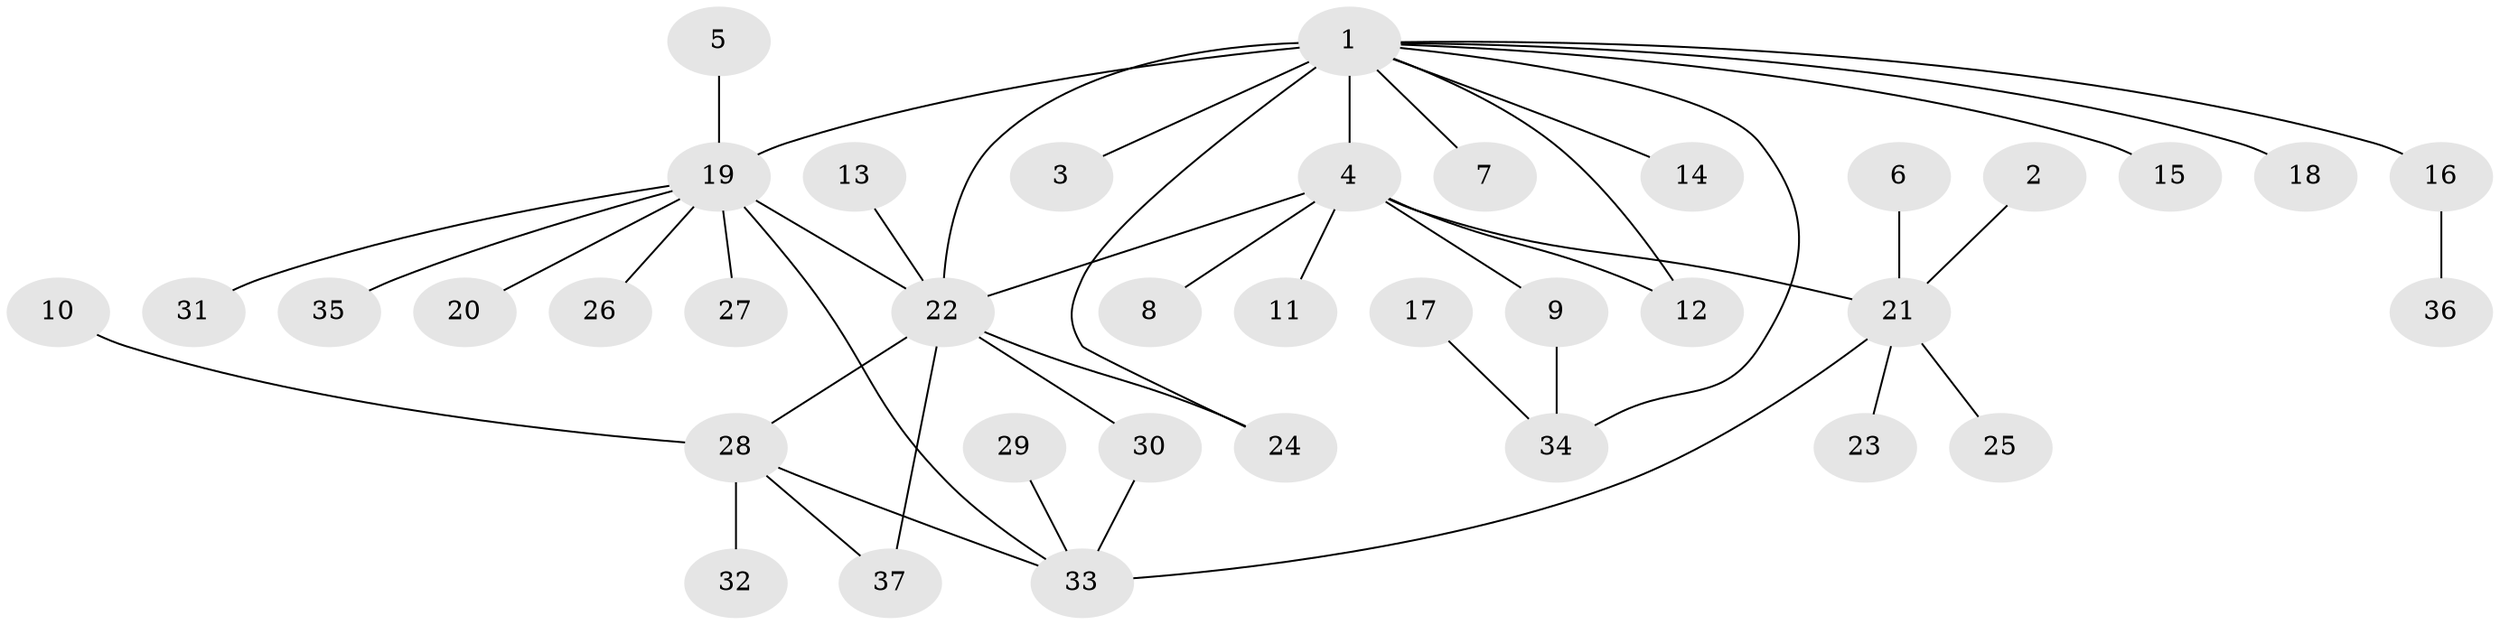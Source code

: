 // original degree distribution, {2: 0.1527777777777778, 13: 0.013888888888888888, 5: 0.041666666666666664, 4: 0.041666666666666664, 9: 0.027777777777777776, 7: 0.027777777777777776, 3: 0.09722222222222222, 8: 0.013888888888888888, 10: 0.013888888888888888, 1: 0.5694444444444444}
// Generated by graph-tools (version 1.1) at 2025/26/03/09/25 03:26:46]
// undirected, 37 vertices, 45 edges
graph export_dot {
graph [start="1"]
  node [color=gray90,style=filled];
  1;
  2;
  3;
  4;
  5;
  6;
  7;
  8;
  9;
  10;
  11;
  12;
  13;
  14;
  15;
  16;
  17;
  18;
  19;
  20;
  21;
  22;
  23;
  24;
  25;
  26;
  27;
  28;
  29;
  30;
  31;
  32;
  33;
  34;
  35;
  36;
  37;
  1 -- 3 [weight=1.0];
  1 -- 4 [weight=3.0];
  1 -- 7 [weight=1.0];
  1 -- 12 [weight=1.0];
  1 -- 14 [weight=1.0];
  1 -- 15 [weight=1.0];
  1 -- 16 [weight=1.0];
  1 -- 18 [weight=1.0];
  1 -- 19 [weight=2.0];
  1 -- 22 [weight=2.0];
  1 -- 24 [weight=1.0];
  1 -- 34 [weight=1.0];
  2 -- 21 [weight=1.0];
  4 -- 8 [weight=1.0];
  4 -- 9 [weight=2.0];
  4 -- 11 [weight=1.0];
  4 -- 12 [weight=1.0];
  4 -- 21 [weight=2.0];
  4 -- 22 [weight=1.0];
  5 -- 19 [weight=1.0];
  6 -- 21 [weight=1.0];
  9 -- 34 [weight=1.0];
  10 -- 28 [weight=1.0];
  13 -- 22 [weight=1.0];
  16 -- 36 [weight=1.0];
  17 -- 34 [weight=1.0];
  19 -- 20 [weight=1.0];
  19 -- 22 [weight=1.0];
  19 -- 26 [weight=1.0];
  19 -- 27 [weight=1.0];
  19 -- 31 [weight=1.0];
  19 -- 33 [weight=1.0];
  19 -- 35 [weight=1.0];
  21 -- 23 [weight=1.0];
  21 -- 25 [weight=1.0];
  21 -- 33 [weight=2.0];
  22 -- 24 [weight=1.0];
  22 -- 28 [weight=1.0];
  22 -- 30 [weight=1.0];
  22 -- 37 [weight=1.0];
  28 -- 32 [weight=1.0];
  28 -- 33 [weight=1.0];
  28 -- 37 [weight=1.0];
  29 -- 33 [weight=1.0];
  30 -- 33 [weight=1.0];
}
